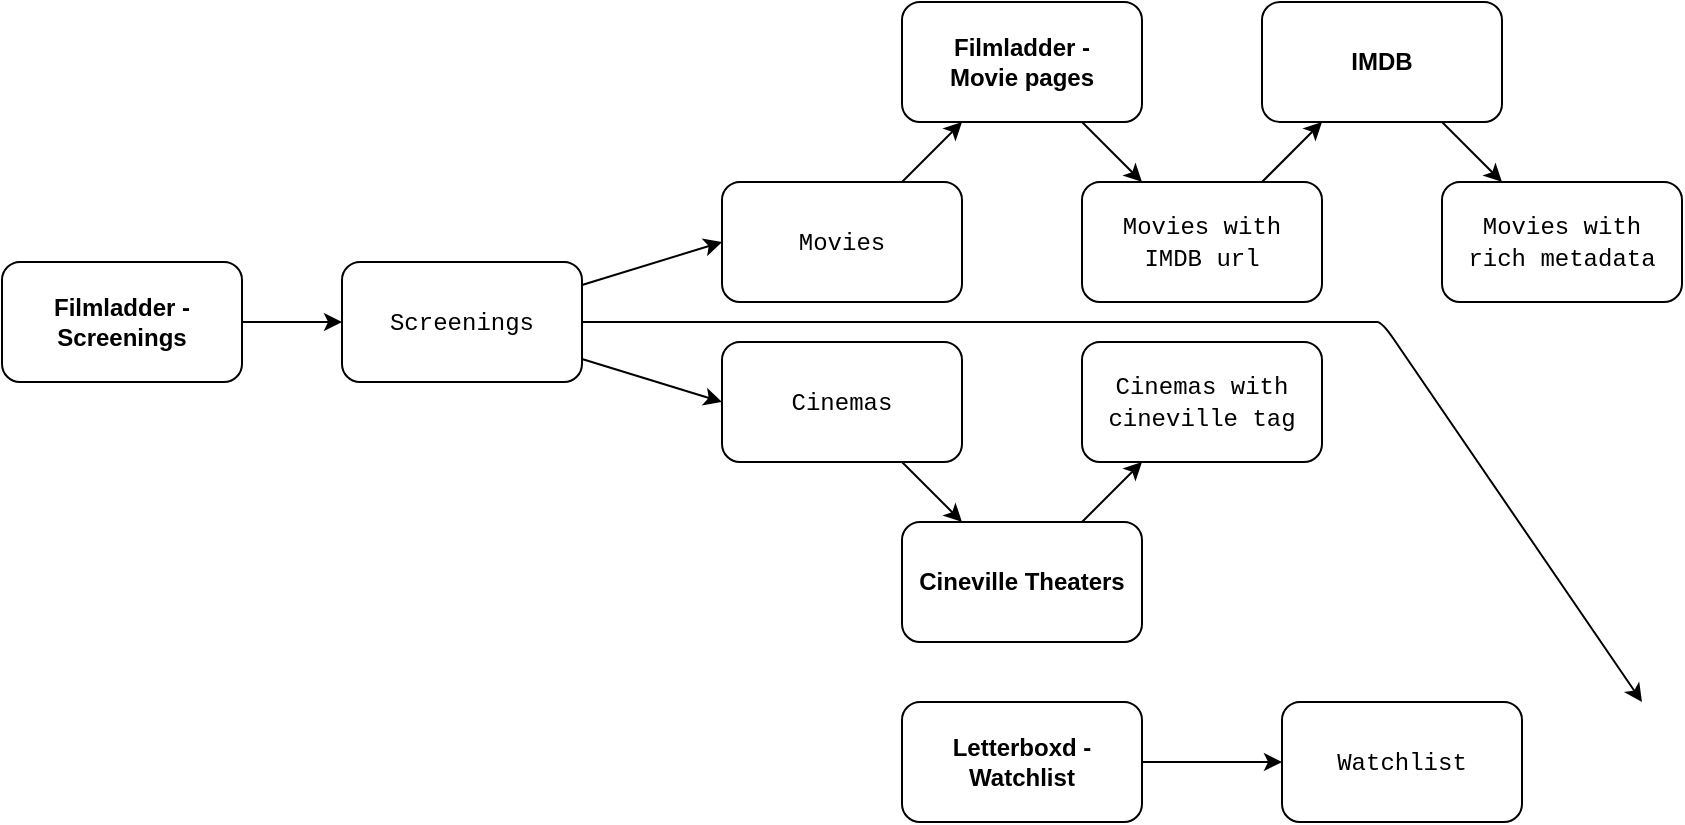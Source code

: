 <mxfile>
    <diagram id="foMe8gM8JJsNDT-7GSy8" name="Page-1">
        <mxGraphModel dx="785" dy="622" grid="1" gridSize="10" guides="1" tooltips="1" connect="1" arrows="1" fold="1" page="1" pageScale="1" pageWidth="827" pageHeight="1169" math="0" shadow="0">
            <root>
                <mxCell id="0"/>
                <mxCell id="1" parent="0"/>
                <mxCell id="4" style="edgeStyle=none;html=1;entryX=0;entryY=0.5;entryDx=0;entryDy=0;" parent="1" source="2" target="3" edge="1">
                    <mxGeometry relative="1" as="geometry">
                        <mxPoint x="290" y="170" as="targetPoint"/>
                    </mxGeometry>
                </mxCell>
                <mxCell id="2" value="&lt;b&gt;Filmladder - Screenings&lt;/b&gt;" style="rounded=1;whiteSpace=wrap;html=1;" parent="1" vertex="1">
                    <mxGeometry x="70" y="140" width="120" height="60" as="geometry"/>
                </mxCell>
                <mxCell id="7" style="edgeStyle=none;html=1;entryX=0;entryY=0.5;entryDx=0;entryDy=0;" parent="1" source="3" target="6" edge="1">
                    <mxGeometry relative="1" as="geometry"/>
                </mxCell>
                <mxCell id="8" style="edgeStyle=none;html=1;entryX=0;entryY=0.5;entryDx=0;entryDy=0;" parent="1" source="3" target="5" edge="1">
                    <mxGeometry relative="1" as="geometry"/>
                </mxCell>
                <mxCell id="26" style="edgeStyle=none;html=1;" parent="1" source="3" edge="1">
                    <mxGeometry relative="1" as="geometry">
                        <mxPoint x="890" y="360" as="targetPoint"/>
                        <Array as="points">
                            <mxPoint x="750" y="170"/>
                            <mxPoint x="760" y="170"/>
                        </Array>
                    </mxGeometry>
                </mxCell>
                <mxCell id="3" value="&lt;font face=&quot;Courier New&quot;&gt;Screenings&lt;/font&gt;" style="rounded=1;whiteSpace=wrap;html=1;" parent="1" vertex="1">
                    <mxGeometry x="240" y="140" width="120" height="60" as="geometry"/>
                </mxCell>
                <mxCell id="14" style="edgeStyle=none;html=1;entryX=0.25;entryY=1;entryDx=0;entryDy=0;" parent="1" source="5" target="11" edge="1">
                    <mxGeometry relative="1" as="geometry"/>
                </mxCell>
                <mxCell id="5" value="&lt;font face=&quot;Courier New&quot;&gt;Movies&lt;/font&gt;" style="rounded=1;whiteSpace=wrap;html=1;" parent="1" vertex="1">
                    <mxGeometry x="430" y="100" width="120" height="60" as="geometry"/>
                </mxCell>
                <mxCell id="23" style="edgeStyle=none;html=1;entryX=0.25;entryY=0;entryDx=0;entryDy=0;" parent="1" source="6" target="22" edge="1">
                    <mxGeometry relative="1" as="geometry"/>
                </mxCell>
                <mxCell id="6" value="&lt;font face=&quot;Courier New&quot;&gt;Cinemas&lt;/font&gt;" style="rounded=1;whiteSpace=wrap;html=1;" parent="1" vertex="1">
                    <mxGeometry x="430" y="180" width="120" height="60" as="geometry"/>
                </mxCell>
                <mxCell id="19" style="edgeStyle=none;html=1;entryX=0.25;entryY=1;entryDx=0;entryDy=0;" parent="1" source="9" target="18" edge="1">
                    <mxGeometry relative="1" as="geometry"/>
                </mxCell>
                <mxCell id="9" value="&lt;font face=&quot;Courier New&quot;&gt;Movies with&lt;/font&gt;&lt;div&gt;&lt;font face=&quot;Courier New&quot;&gt;IMDB url&lt;/font&gt;&lt;/div&gt;" style="rounded=1;whiteSpace=wrap;html=1;" parent="1" vertex="1">
                    <mxGeometry x="610" y="100" width="120" height="60" as="geometry"/>
                </mxCell>
                <mxCell id="13" style="edgeStyle=none;html=1;entryX=0.25;entryY=0;entryDx=0;entryDy=0;" parent="1" source="11" target="9" edge="1">
                    <mxGeometry relative="1" as="geometry"/>
                </mxCell>
                <mxCell id="11" value="&lt;b&gt;Filmladder -&lt;/b&gt;&lt;div&gt;&lt;b&gt;Movie pages&lt;/b&gt;&lt;/div&gt;" style="rounded=1;whiteSpace=wrap;html=1;" parent="1" vertex="1">
                    <mxGeometry x="520" y="10" width="120" height="60" as="geometry"/>
                </mxCell>
                <mxCell id="17" style="edgeStyle=none;html=1;entryX=0;entryY=0.5;entryDx=0;entryDy=0;" parent="1" source="15" target="16" edge="1">
                    <mxGeometry relative="1" as="geometry"/>
                </mxCell>
                <mxCell id="15" value="&lt;b&gt;Letterboxd -&lt;/b&gt;&lt;div&gt;&lt;b&gt;Watchlist&lt;/b&gt;&lt;/div&gt;" style="rounded=1;whiteSpace=wrap;html=1;" parent="1" vertex="1">
                    <mxGeometry x="520" y="360" width="120" height="60" as="geometry"/>
                </mxCell>
                <mxCell id="16" value="&lt;font face=&quot;Courier New&quot;&gt;Watchlist&lt;/font&gt;" style="rounded=1;whiteSpace=wrap;html=1;" parent="1" vertex="1">
                    <mxGeometry x="710" y="360" width="120" height="60" as="geometry"/>
                </mxCell>
                <mxCell id="21" style="edgeStyle=none;html=1;entryX=0.25;entryY=0;entryDx=0;entryDy=0;" parent="1" source="18" target="20" edge="1">
                    <mxGeometry relative="1" as="geometry"/>
                </mxCell>
                <mxCell id="18" value="&lt;b&gt;IMDB&lt;/b&gt;" style="rounded=1;whiteSpace=wrap;html=1;" parent="1" vertex="1">
                    <mxGeometry x="700" y="10" width="120" height="60" as="geometry"/>
                </mxCell>
                <mxCell id="20" value="&lt;font face=&quot;Courier New&quot;&gt;Movies with&lt;/font&gt;&lt;div&gt;&lt;font face=&quot;Courier New&quot;&gt;rich metadata&lt;/font&gt;&lt;/div&gt;" style="rounded=1;whiteSpace=wrap;html=1;" parent="1" vertex="1">
                    <mxGeometry x="790" y="100" width="120" height="60" as="geometry"/>
                </mxCell>
                <mxCell id="24" style="edgeStyle=none;html=1;" parent="1" source="22" edge="1">
                    <mxGeometry relative="1" as="geometry">
                        <mxPoint x="640" y="240" as="targetPoint"/>
                    </mxGeometry>
                </mxCell>
                <mxCell id="22" value="&lt;b&gt;Cineville Theaters&lt;/b&gt;" style="rounded=1;whiteSpace=wrap;html=1;" parent="1" vertex="1">
                    <mxGeometry x="520" y="270" width="120" height="60" as="geometry"/>
                </mxCell>
                <mxCell id="25" value="&lt;font face=&quot;Courier New&quot;&gt;Cinemas with&lt;/font&gt;&lt;div&gt;&lt;font face=&quot;Courier New&quot;&gt;cineville tag&lt;/font&gt;&lt;/div&gt;" style="rounded=1;whiteSpace=wrap;html=1;" parent="1" vertex="1">
                    <mxGeometry x="610" y="180" width="120" height="60" as="geometry"/>
                </mxCell>
            </root>
        </mxGraphModel>
    </diagram>
</mxfile>